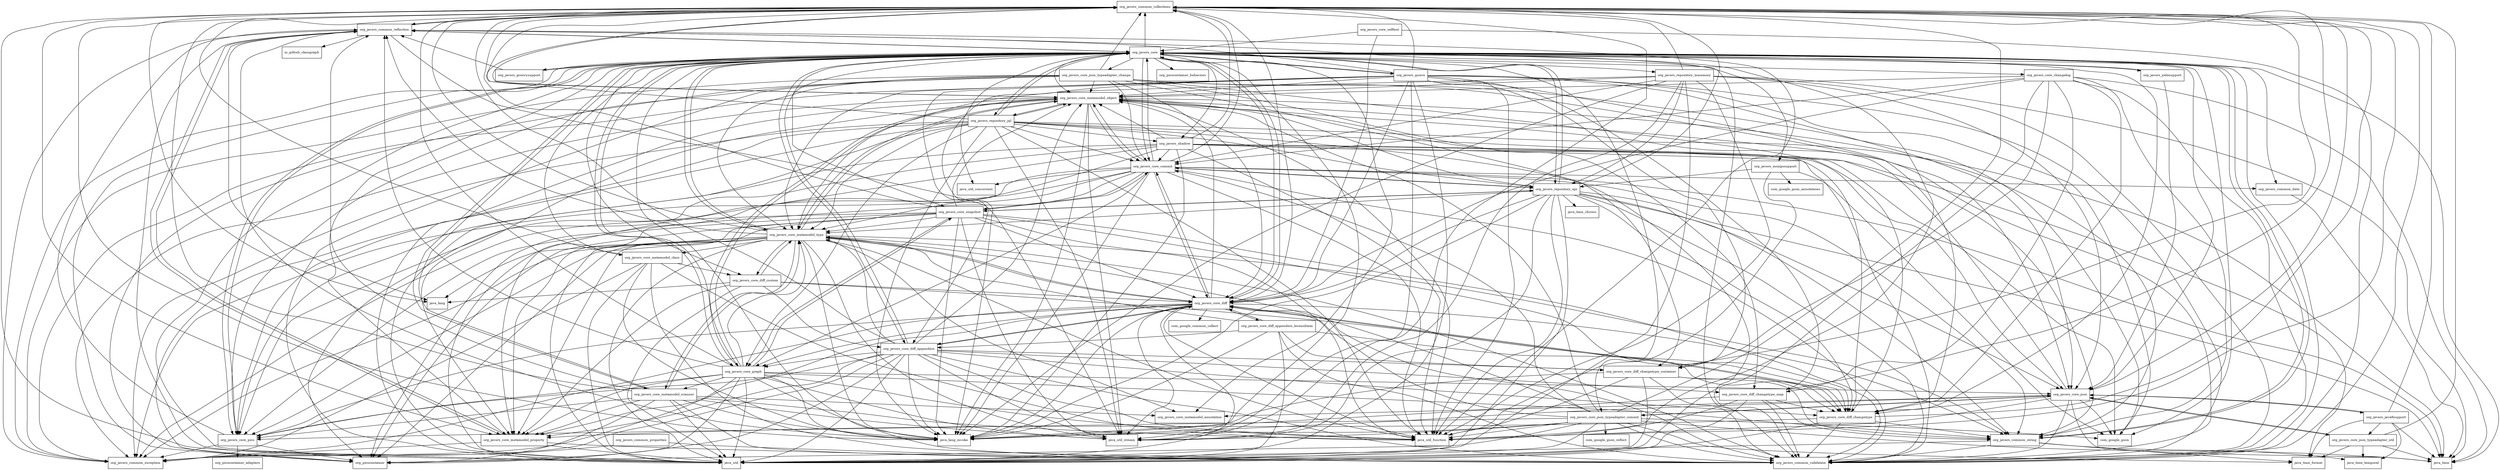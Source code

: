 digraph javers_core_5_6_3_package_dependencies {
  node [shape = box, fontsize=10.0];
  org_javers_common_collections -> java_lang;
  org_javers_common_collections -> java_lang_invoke;
  org_javers_common_collections -> java_util;
  org_javers_common_collections -> java_util_function;
  org_javers_common_collections -> java_util_stream;
  org_javers_common_collections -> org_javers_common_reflection;
  org_javers_common_collections -> org_javers_common_validation;
  org_javers_common_collections -> org_javers_core_metamodel_object;
  org_javers_common_collections -> org_javers_core_metamodel_property;
  org_javers_common_date -> java_time;
  org_javers_common_properties -> org_javers_common_exception;
  org_javers_common_properties -> org_javers_common_validation;
  org_javers_common_reflection -> io_github_classgraph;
  org_javers_common_reflection -> java_lang;
  org_javers_common_reflection -> java_lang_invoke;
  org_javers_common_reflection -> java_util;
  org_javers_common_reflection -> java_util_function;
  org_javers_common_reflection -> java_util_stream;
  org_javers_common_reflection -> org_javers_common_collections;
  org_javers_common_reflection -> org_javers_common_exception;
  org_javers_common_reflection -> org_javers_common_validation;
  org_javers_common_reflection -> org_javers_core;
  org_javers_common_reflection -> org_javers_core_metamodel_property;
  org_javers_common_string -> java_time_format;
  org_javers_common_string -> java_time_temporal;
  org_javers_common_string -> java_util;
  org_javers_common_string -> org_javers_common_validation;
  org_javers_common_string -> org_javers_core;
  org_javers_core -> com_google_gson;
  org_javers_core -> java_lang_invoke;
  org_javers_core -> java_time;
  org_javers_core -> java_util;
  org_javers_core -> java_util_concurrent;
  org_javers_core -> java_util_function;
  org_javers_core -> java_util_stream;
  org_javers_core -> org_javers_common_collections;
  org_javers_core -> org_javers_common_date;
  org_javers_core -> org_javers_common_exception;
  org_javers_core -> org_javers_common_reflection;
  org_javers_core -> org_javers_common_string;
  org_javers_core -> org_javers_common_validation;
  org_javers_core -> org_javers_core_changelog;
  org_javers_core -> org_javers_core_commit;
  org_javers_core -> org_javers_core_diff;
  org_javers_core -> org_javers_core_diff_appenders;
  org_javers_core -> org_javers_core_diff_changetype;
  org_javers_core -> org_javers_core_diff_custom;
  org_javers_core -> org_javers_core_graph;
  org_javers_core -> org_javers_core_json;
  org_javers_core -> org_javers_core_json_typeadapter_change;
  org_javers_core -> org_javers_core_json_typeadapter_commit;
  org_javers_core -> org_javers_core_metamodel_annotation;
  org_javers_core -> org_javers_core_metamodel_clazz;
  org_javers_core -> org_javers_core_metamodel_object;
  org_javers_core -> org_javers_core_metamodel_property;
  org_javers_core -> org_javers_core_metamodel_scanner;
  org_javers_core -> org_javers_core_metamodel_type;
  org_javers_core -> org_javers_core_pico;
  org_javers_core -> org_javers_core_snapshot;
  org_javers_core -> org_javers_groovysupport;
  org_javers_core -> org_javers_guava;
  org_javers_core -> org_javers_jodasupport;
  org_javers_core -> org_javers_mongosupport;
  org_javers_core -> org_javers_repository_api;
  org_javers_core -> org_javers_repository_inmemory;
  org_javers_core -> org_javers_repository_jql;
  org_javers_core -> org_javers_shadow;
  org_javers_core -> org_picocontainer;
  org_javers_core -> org_picocontainer_behaviors;
  org_javers_core_changelog -> java_time;
  org_javers_core_changelog -> java_util;
  org_javers_core_changelog -> org_javers_common_string;
  org_javers_core_changelog -> org_javers_common_validation;
  org_javers_core_changelog -> org_javers_core_commit;
  org_javers_core_changelog -> org_javers_core_diff;
  org_javers_core_changelog -> org_javers_core_diff_changetype;
  org_javers_core_changelog -> org_javers_core_diff_changetype_container;
  org_javers_core_changelog -> org_javers_core_diff_changetype_map;
  org_javers_core_changelog -> org_javers_core_metamodel_object;
  org_javers_core_commit -> java_lang_invoke;
  org_javers_core_commit -> java_time;
  org_javers_core_commit -> java_util;
  org_javers_core_commit -> java_util_concurrent;
  org_javers_core_commit -> java_util_function;
  org_javers_core_commit -> org_javers_common_collections;
  org_javers_core_commit -> org_javers_common_date;
  org_javers_core_commit -> org_javers_common_exception;
  org_javers_core_commit -> org_javers_common_string;
  org_javers_core_commit -> org_javers_common_validation;
  org_javers_core_commit -> org_javers_core;
  org_javers_core_commit -> org_javers_core_diff;
  org_javers_core_commit -> org_javers_core_graph;
  org_javers_core_commit -> org_javers_core_metamodel_object;
  org_javers_core_commit -> org_javers_core_pico;
  org_javers_core_commit -> org_javers_core_snapshot;
  org_javers_core_commit -> org_javers_repository_api;
  org_javers_core_commit -> org_picocontainer;
  org_javers_core_diff -> com_google_common_collect;
  org_javers_core_diff -> java_lang_invoke;
  org_javers_core_diff -> java_util;
  org_javers_core_diff -> java_util_function;
  org_javers_core_diff -> java_util_stream;
  org_javers_core_diff -> org_javers_common_collections;
  org_javers_core_diff -> org_javers_common_exception;
  org_javers_core_diff -> org_javers_common_string;
  org_javers_core_diff -> org_javers_common_validation;
  org_javers_core_diff -> org_javers_core;
  org_javers_core_diff -> org_javers_core_commit;
  org_javers_core_diff -> org_javers_core_diff_appenders;
  org_javers_core_diff -> org_javers_core_diff_appenders_levenshtein;
  org_javers_core_diff -> org_javers_core_diff_changetype;
  org_javers_core_diff -> org_javers_core_graph;
  org_javers_core_diff -> org_javers_core_metamodel_object;
  org_javers_core_diff -> org_javers_core_metamodel_property;
  org_javers_core_diff -> org_javers_core_metamodel_type;
  org_javers_core_diff -> org_javers_core_pico;
  org_javers_core_diff_appenders -> java_lang_invoke;
  org_javers_core_diff_appenders -> java_util;
  org_javers_core_diff_appenders -> java_util_function;
  org_javers_core_diff_appenders -> java_util_stream;
  org_javers_core_diff_appenders -> org_javers_common_collections;
  org_javers_core_diff_appenders -> org_javers_common_exception;
  org_javers_core_diff_appenders -> org_javers_common_validation;
  org_javers_core_diff_appenders -> org_javers_core;
  org_javers_core_diff_appenders -> org_javers_core_diff;
  org_javers_core_diff_appenders -> org_javers_core_diff_changetype;
  org_javers_core_diff_appenders -> org_javers_core_diff_changetype_container;
  org_javers_core_diff_appenders -> org_javers_core_diff_changetype_map;
  org_javers_core_diff_appenders -> org_javers_core_graph;
  org_javers_core_diff_appenders -> org_javers_core_metamodel_object;
  org_javers_core_diff_appenders -> org_javers_core_metamodel_property;
  org_javers_core_diff_appenders -> org_javers_core_metamodel_type;
  org_javers_core_diff_appenders -> org_javers_core_pico;
  org_javers_core_diff_appenders -> org_picocontainer;
  org_javers_core_diff_appenders_levenshtein -> java_lang_invoke;
  org_javers_core_diff_appenders_levenshtein -> java_util;
  org_javers_core_diff_appenders_levenshtein -> org_javers_common_validation;
  org_javers_core_diff_appenders_levenshtein -> org_javers_core_diff;
  org_javers_core_diff_appenders_levenshtein -> org_javers_core_diff_appenders;
  org_javers_core_diff_appenders_levenshtein -> org_javers_core_diff_changetype;
  org_javers_core_diff_appenders_levenshtein -> org_javers_core_diff_changetype_container;
  org_javers_core_diff_appenders_levenshtein -> org_javers_core_metamodel_type;
  org_javers_core_diff_changetype -> java_util;
  org_javers_core_diff_changetype -> org_javers_common_collections;
  org_javers_core_diff_changetype -> org_javers_common_string;
  org_javers_core_diff_changetype -> org_javers_common_validation;
  org_javers_core_diff_changetype -> org_javers_core_diff;
  org_javers_core_diff_changetype -> org_javers_core_metamodel_object;
  org_javers_core_diff_changetype -> org_javers_core_metamodel_property;
  org_javers_core_diff_changetype_container -> java_lang_invoke;
  org_javers_core_diff_changetype_container -> java_util;
  org_javers_core_diff_changetype_container -> java_util_function;
  org_javers_core_diff_changetype_container -> org_javers_common_collections;
  org_javers_core_diff_changetype_container -> org_javers_common_string;
  org_javers_core_diff_changetype_container -> org_javers_common_validation;
  org_javers_core_diff_changetype_container -> org_javers_core_diff_changetype;
  org_javers_core_diff_changetype_map -> java_lang_invoke;
  org_javers_core_diff_changetype_map -> java_util;
  org_javers_core_diff_changetype_map -> java_util_function;
  org_javers_core_diff_changetype_map -> org_javers_common_collections;
  org_javers_core_diff_changetype_map -> org_javers_common_string;
  org_javers_core_diff_changetype_map -> org_javers_common_validation;
  org_javers_core_diff_changetype_map -> org_javers_core_diff_changetype;
  org_javers_core_diff_custom -> java_lang;
  org_javers_core_diff_custom -> java_util;
  org_javers_core_diff_custom -> org_javers_core_diff;
  org_javers_core_diff_custom -> org_javers_core_diff_appenders;
  org_javers_core_diff_custom -> org_javers_core_diff_changetype;
  org_javers_core_diff_custom -> org_javers_core_metamodel_property;
  org_javers_core_diff_custom -> org_javers_core_metamodel_type;
  org_javers_core_graph -> java_lang_invoke;
  org_javers_core_graph -> java_util;
  org_javers_core_graph -> java_util_function;
  org_javers_core_graph -> java_util_stream;
  org_javers_core_graph -> org_javers_common_collections;
  org_javers_core_graph -> org_javers_common_exception;
  org_javers_core_graph -> org_javers_common_reflection;
  org_javers_core_graph -> org_javers_common_string;
  org_javers_core_graph -> org_javers_common_validation;
  org_javers_core_graph -> org_javers_core;
  org_javers_core_graph -> org_javers_core_json;
  org_javers_core_graph -> org_javers_core_metamodel_object;
  org_javers_core_graph -> org_javers_core_metamodel_property;
  org_javers_core_graph -> org_javers_core_metamodel_scanner;
  org_javers_core_graph -> org_javers_core_metamodel_type;
  org_javers_core_graph -> org_javers_core_pico;
  org_javers_core_graph -> org_javers_core_snapshot;
  org_javers_core_graph -> org_picocontainer;
  org_javers_core_json -> com_google_gson;
  org_javers_core_json -> java_lang_invoke;
  org_javers_core_json -> java_time;
  org_javers_core_json -> java_util_function;
  org_javers_core_json -> org_javers_common_collections;
  org_javers_core_json -> org_javers_common_validation;
  org_javers_core_json -> org_javers_core_diff_changetype;
  org_javers_core_json -> org_javers_core_json_typeadapter_commit;
  org_javers_core_json -> org_javers_core_json_typeadapter_util;
  org_javers_core_json -> org_javers_core_metamodel_annotation;
  org_javers_core_json -> org_javers_core_metamodel_object;
  org_javers_core_json -> org_javers_java8support;
  org_javers_core_json_typeadapter_change -> com_google_gson;
  org_javers_core_json_typeadapter_change -> java_util;
  org_javers_core_json_typeadapter_change -> org_javers_common_collections;
  org_javers_core_json_typeadapter_change -> org_javers_common_exception;
  org_javers_core_json_typeadapter_change -> org_javers_core_commit;
  org_javers_core_json_typeadapter_change -> org_javers_core_diff;
  org_javers_core_json_typeadapter_change -> org_javers_core_diff_changetype;
  org_javers_core_json_typeadapter_change -> org_javers_core_diff_changetype_container;
  org_javers_core_json_typeadapter_change -> org_javers_core_diff_changetype_map;
  org_javers_core_json_typeadapter_change -> org_javers_core_json;
  org_javers_core_json_typeadapter_change -> org_javers_core_metamodel_object;
  org_javers_core_json_typeadapter_change -> org_javers_core_metamodel_type;
  org_javers_core_json_typeadapter_change -> org_javers_core_pico;
  org_javers_core_json_typeadapter_change -> org_picocontainer;
  org_javers_core_json_typeadapter_commit -> com_google_gson;
  org_javers_core_json_typeadapter_commit -> com_google_gson_reflect;
  org_javers_core_json_typeadapter_commit -> java_lang_invoke;
  org_javers_core_json_typeadapter_commit -> java_time;
  org_javers_core_json_typeadapter_commit -> java_time_format;
  org_javers_core_json_typeadapter_commit -> java_util;
  org_javers_core_json_typeadapter_commit -> java_util_function;
  org_javers_core_json_typeadapter_commit -> java_util_stream;
  org_javers_core_json_typeadapter_commit -> org_javers_common_collections;
  org_javers_core_json_typeadapter_commit -> org_javers_common_validation;
  org_javers_core_json_typeadapter_commit -> org_javers_core_commit;
  org_javers_core_json_typeadapter_commit -> org_javers_core_diff;
  org_javers_core_json_typeadapter_commit -> org_javers_core_json;
  org_javers_core_json_typeadapter_commit -> org_javers_core_metamodel_object;
  org_javers_core_json_typeadapter_commit -> org_javers_core_metamodel_type;
  org_javers_core_json_typeadapter_commit -> org_javers_core_pico;
  org_javers_core_json_typeadapter_commit -> org_picocontainer;
  org_javers_core_json_typeadapter_util -> java_time;
  org_javers_core_json_typeadapter_util -> java_time_format;
  org_javers_core_json_typeadapter_util -> java_time_temporal;
  org_javers_core_json_typeadapter_util -> org_javers_common_collections;
  org_javers_core_json_typeadapter_util -> org_javers_core_json;
  org_javers_core_metamodel_clazz -> java_lang_invoke;
  org_javers_core_metamodel_clazz -> java_util;
  org_javers_core_metamodel_clazz -> java_util_function;
  org_javers_core_metamodel_clazz -> org_javers_common_collections;
  org_javers_core_metamodel_clazz -> org_javers_common_exception;
  org_javers_core_metamodel_clazz -> org_javers_common_validation;
  org_javers_core_metamodel_clazz -> org_javers_core_diff_custom;
  org_javers_core_metamodel_object -> java_lang_invoke;
  org_javers_core_metamodel_object -> java_util;
  org_javers_core_metamodel_object -> java_util_function;
  org_javers_core_metamodel_object -> java_util_stream;
  org_javers_core_metamodel_object -> org_javers_common_collections;
  org_javers_core_metamodel_object -> org_javers_common_exception;
  org_javers_core_metamodel_object -> org_javers_common_string;
  org_javers_core_metamodel_object -> org_javers_common_validation;
  org_javers_core_metamodel_object -> org_javers_core_commit;
  org_javers_core_metamodel_object -> org_javers_core_graph;
  org_javers_core_metamodel_object -> org_javers_core_metamodel_property;
  org_javers_core_metamodel_object -> org_javers_core_metamodel_type;
  org_javers_core_metamodel_object -> org_javers_repository_jql;
  org_javers_core_metamodel_property -> java_util;
  org_javers_core_metamodel_property -> org_javers_common_exception;
  org_javers_core_metamodel_property -> org_javers_common_reflection;
  org_javers_core_metamodel_property -> org_javers_common_validation;
  org_javers_core_metamodel_scanner -> java_lang_invoke;
  org_javers_core_metamodel_scanner -> java_util;
  org_javers_core_metamodel_scanner -> java_util_function;
  org_javers_core_metamodel_scanner -> java_util_stream;
  org_javers_core_metamodel_scanner -> org_javers_common_collections;
  org_javers_core_metamodel_scanner -> org_javers_common_reflection;
  org_javers_core_metamodel_scanner -> org_javers_common_validation;
  org_javers_core_metamodel_scanner -> org_javers_core;
  org_javers_core_metamodel_scanner -> org_javers_core_metamodel_annotation;
  org_javers_core_metamodel_scanner -> org_javers_core_metamodel_property;
  org_javers_core_metamodel_scanner -> org_javers_core_metamodel_type;
  org_javers_core_metamodel_scanner -> org_javers_core_pico;
  org_javers_core_metamodel_scanner -> org_picocontainer;
  org_javers_core_metamodel_type -> java_lang;
  org_javers_core_metamodel_type -> java_lang_invoke;
  org_javers_core_metamodel_type -> java_util;
  org_javers_core_metamodel_type -> java_util_function;
  org_javers_core_metamodel_type -> java_util_stream;
  org_javers_core_metamodel_type -> org_javers_common_collections;
  org_javers_core_metamodel_type -> org_javers_common_exception;
  org_javers_core_metamodel_type -> org_javers_common_reflection;
  org_javers_core_metamodel_type -> org_javers_common_string;
  org_javers_core_metamodel_type -> org_javers_common_validation;
  org_javers_core_metamodel_type -> org_javers_core;
  org_javers_core_metamodel_type -> org_javers_core_diff;
  org_javers_core_metamodel_type -> org_javers_core_diff_custom;
  org_javers_core_metamodel_type -> org_javers_core_metamodel_annotation;
  org_javers_core_metamodel_type -> org_javers_core_metamodel_clazz;
  org_javers_core_metamodel_type -> org_javers_core_metamodel_object;
  org_javers_core_metamodel_type -> org_javers_core_metamodel_property;
  org_javers_core_metamodel_type -> org_javers_core_metamodel_scanner;
  org_javers_core_metamodel_type -> org_javers_core_pico;
  org_javers_core_metamodel_type -> org_picocontainer;
  org_javers_core_pico -> org_javers_common_exception;
  org_javers_core_pico -> org_javers_common_reflection;
  org_javers_core_pico -> org_javers_core;
  org_javers_core_pico -> org_picocontainer;
  org_javers_core_pico -> org_picocontainer_adapters;
  org_javers_core_selftest -> org_javers_common_validation;
  org_javers_core_selftest -> org_javers_core;
  org_javers_core_selftest -> org_javers_core_diff;
  org_javers_core_snapshot -> java_lang_invoke;
  org_javers_core_snapshot -> java_util;
  org_javers_core_snapshot -> java_util_function;
  org_javers_core_snapshot -> java_util_stream;
  org_javers_core_snapshot -> org_javers_common_collections;
  org_javers_core_snapshot -> org_javers_common_exception;
  org_javers_core_snapshot -> org_javers_common_validation;
  org_javers_core_snapshot -> org_javers_core_commit;
  org_javers_core_snapshot -> org_javers_core_diff;
  org_javers_core_snapshot -> org_javers_core_diff_changetype;
  org_javers_core_snapshot -> org_javers_core_graph;
  org_javers_core_snapshot -> org_javers_core_metamodel_object;
  org_javers_core_snapshot -> org_javers_core_metamodel_property;
  org_javers_core_snapshot -> org_javers_core_metamodel_type;
  org_javers_core_snapshot -> org_javers_core_pico;
  org_javers_core_snapshot -> org_javers_repository_api;
  org_javers_core_snapshot -> org_picocontainer;
  org_javers_groovysupport -> org_javers_common_reflection;
  org_javers_groovysupport -> org_javers_core;
  org_javers_guava -> com_google_gson;
  org_javers_guava -> java_lang_invoke;
  org_javers_guava -> java_util;
  org_javers_guava -> java_util_function;
  org_javers_guava -> java_util_stream;
  org_javers_guava -> org_javers_common_collections;
  org_javers_guava -> org_javers_common_exception;
  org_javers_guava -> org_javers_common_reflection;
  org_javers_guava -> org_javers_common_validation;
  org_javers_guava -> org_javers_core;
  org_javers_guava -> org_javers_core_diff;
  org_javers_guava -> org_javers_core_diff_appenders;
  org_javers_guava -> org_javers_core_diff_changetype;
  org_javers_guava -> org_javers_core_diff_changetype_container;
  org_javers_guava -> org_javers_core_diff_changetype_map;
  org_javers_guava -> org_javers_core_json;
  org_javers_guava -> org_javers_core_metamodel_object;
  org_javers_guava -> org_javers_core_metamodel_type;
  org_javers_java8support -> java_time;
  org_javers_java8support -> java_time_format;
  org_javers_java8support -> java_time_temporal;
  org_javers_java8support -> org_javers_common_collections;
  org_javers_java8support -> org_javers_core_json;
  org_javers_java8support -> org_javers_core_json_typeadapter_util;
  org_javers_jodasupport -> org_javers_core;
  org_javers_jodasupport -> org_javers_core_json;
  org_javers_mongosupport -> com_google_gson;
  org_javers_mongosupport -> com_google_gson_annotations;
  org_javers_mongosupport -> java_util_function;
  org_javers_mongosupport -> org_javers_repository_api;
  org_javers_repository_api -> java_lang_invoke;
  org_javers_repository_api -> java_time;
  org_javers_repository_api -> java_time_chrono;
  org_javers_repository_api -> java_util;
  org_javers_repository_api -> java_util_function;
  org_javers_repository_api -> java_util_stream;
  org_javers_repository_api -> org_javers_common_collections;
  org_javers_repository_api -> org_javers_common_string;
  org_javers_repository_api -> org_javers_common_validation;
  org_javers_repository_api -> org_javers_core;
  org_javers_repository_api -> org_javers_core_commit;
  org_javers_repository_api -> org_javers_core_diff;
  org_javers_repository_api -> org_javers_core_diff_changetype;
  org_javers_repository_api -> org_javers_core_json;
  org_javers_repository_api -> org_javers_core_metamodel_object;
  org_javers_repository_api -> org_javers_core_metamodel_type;
  org_javers_repository_api -> org_javers_core_snapshot;
  org_javers_repository_inmemory -> java_lang_invoke;
  org_javers_repository_inmemory -> java_time;
  org_javers_repository_inmemory -> java_util;
  org_javers_repository_inmemory -> java_util_function;
  org_javers_repository_inmemory -> java_util_stream;
  org_javers_repository_inmemory -> org_javers_common_collections;
  org_javers_repository_inmemory -> org_javers_common_validation;
  org_javers_repository_inmemory -> org_javers_core_commit;
  org_javers_repository_inmemory -> org_javers_core_json;
  org_javers_repository_inmemory -> org_javers_core_metamodel_object;
  org_javers_repository_inmemory -> org_javers_core_metamodel_type;
  org_javers_repository_inmemory -> org_javers_repository_api;
  org_javers_repository_jql -> java_lang_invoke;
  org_javers_repository_jql -> java_time;
  org_javers_repository_jql -> java_util;
  org_javers_repository_jql -> java_util_function;
  org_javers_repository_jql -> java_util_stream;
  org_javers_repository_jql -> org_javers_common_collections;
  org_javers_repository_jql -> org_javers_common_exception;
  org_javers_repository_jql -> org_javers_common_string;
  org_javers_repository_jql -> org_javers_common_validation;
  org_javers_repository_jql -> org_javers_core;
  org_javers_repository_jql -> org_javers_core_commit;
  org_javers_repository_jql -> org_javers_core_graph;
  org_javers_repository_jql -> org_javers_core_metamodel_object;
  org_javers_repository_jql -> org_javers_core_metamodel_type;
  org_javers_repository_jql -> org_javers_core_pico;
  org_javers_repository_jql -> org_javers_repository_api;
  org_javers_repository_jql -> org_javers_shadow;
  org_javers_repository_jql -> org_picocontainer;
  org_javers_shadow -> com_google_gson;
  org_javers_shadow -> java_lang_invoke;
  org_javers_shadow -> java_time_format;
  org_javers_shadow -> java_util_function;
  org_javers_shadow -> org_javers_common_collections;
  org_javers_shadow -> org_javers_common_validation;
  org_javers_shadow -> org_javers_core_commit;
  org_javers_shadow -> org_javers_core_json;
  org_javers_shadow -> org_javers_core_metamodel_object;
  org_javers_shadow -> org_javers_core_metamodel_property;
  org_javers_shadow -> org_javers_core_metamodel_type;
  org_javers_shadow -> org_javers_core_pico;
  org_javers_shadow -> org_picocontainer;
}
